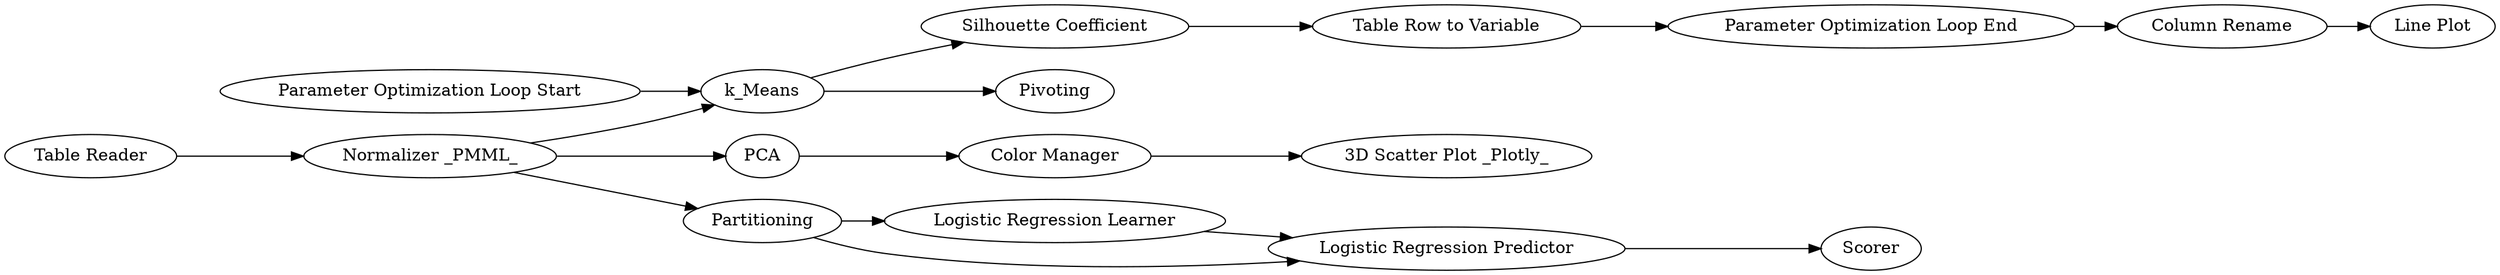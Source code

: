 digraph {
	323 -> 325
	326 -> 779
	294 -> 296
	316 -> 326
	316 -> 323
	316 -> 294
	780 -> 775
	325 -> 781
	327 -> 326
	326 -> 782
	321 -> 316
	294 -> 322
	778 -> 777
	322 -> 293
	296 -> 322
	777 -> 780
	779 -> 778
	781 [label="3D Scatter Plot _Plotly_"]
	326 [label=k_Means]
	294 [label=Partitioning]
	322 [label="Logistic Regression Predictor"]
	296 [label="Logistic Regression Learner"]
	316 [label="Normalizer _PMML_"]
	293 [label=Scorer]
	777 [label="Parameter Optimization Loop End"]
	323 [label=PCA]
	778 [label="Table Row to Variable"]
	321 [label="Table Reader"]
	325 [label="Color Manager"]
	775 [label="Line Plot"]
	327 [label="Parameter Optimization Loop Start"]
	779 [label="Silhouette Coefficient"]
	782 [label=Pivoting]
	780 [label="Column Rename"]
	rankdir=LR
}
